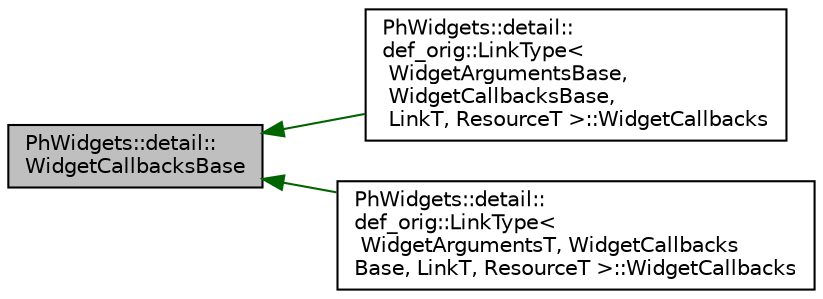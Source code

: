digraph "PhWidgets::detail::WidgetCallbacksBase"
{
  edge [fontname="Helvetica",fontsize="10",labelfontname="Helvetica",labelfontsize="10"];
  node [fontname="Helvetica",fontsize="10",shape=record];
  rankdir="LR";
  Node0 [label="PhWidgets::detail::\lWidgetCallbacksBase",height=0.2,width=0.4,color="black", fillcolor="grey75", style="filled", fontcolor="black"];
  Node0 -> Node1 [dir="back",color="darkgreen",fontsize="10",style="solid",fontname="Helvetica"];
  Node1 [label="PhWidgets::detail::\ldef_orig::LinkType\<\l WidgetArgumentsBase,\l WidgetCallbacksBase,\l LinkT, ResourceT \>::WidgetCallbacks",height=0.2,width=0.4,color="black", fillcolor="white", style="filled",URL="$struct_ph_widgets_1_1detail_1_1def__orig_1_1_link_type_3_01_widget_arguments_base_00_01_widget_c89d7241ea67a52b647246c4474900794.html"];
  Node0 -> Node2 [dir="back",color="darkgreen",fontsize="10",style="solid",fontname="Helvetica"];
  Node2 [label="PhWidgets::detail::\ldef_orig::LinkType\<\l WidgetArgumentsT, WidgetCallbacks\lBase, LinkT, ResourceT \>::WidgetCallbacks",height=0.2,width=0.4,color="black", fillcolor="white", style="filled",URL="$struct_ph_widgets_1_1detail_1_1def__orig_1_1_link_type_3_01_widget_arguments_t_00_01_widget_call36e0a234ace544453220d1754163230f.html"];
}
